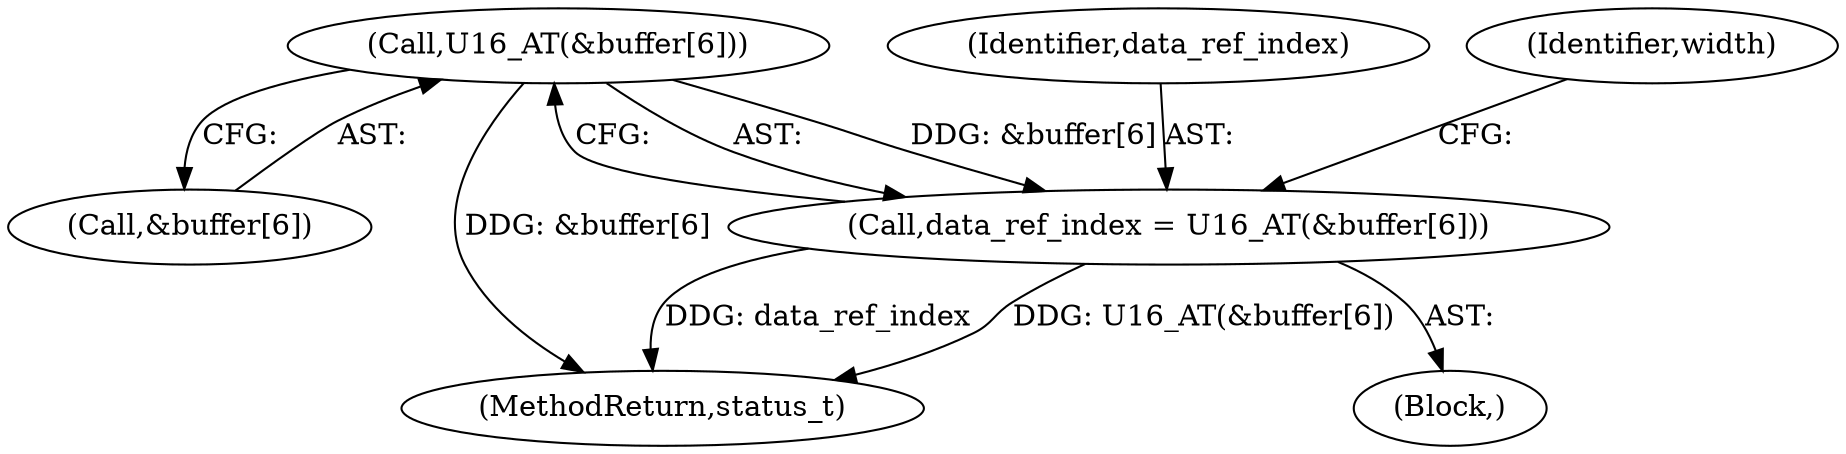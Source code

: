 digraph "0_Android_463a6f807e187828442949d1924e143cf07778c6@array" {
"1001657" [label="(Call,U16_AT(&buffer[6]))"];
"1001655" [label="(Call,data_ref_index = U16_AT(&buffer[6]))"];
"1001625" [label="(Block,)"];
"1001658" [label="(Call,&buffer[6])"];
"1001657" [label="(Call,U16_AT(&buffer[6]))"];
"1001656" [label="(Identifier,data_ref_index)"];
"1001664" [label="(Identifier,width)"];
"1002918" [label="(MethodReturn,status_t)"];
"1001655" [label="(Call,data_ref_index = U16_AT(&buffer[6]))"];
"1001657" -> "1001655"  [label="AST: "];
"1001657" -> "1001658"  [label="CFG: "];
"1001658" -> "1001657"  [label="AST: "];
"1001655" -> "1001657"  [label="CFG: "];
"1001657" -> "1002918"  [label="DDG: &buffer[6]"];
"1001657" -> "1001655"  [label="DDG: &buffer[6]"];
"1001655" -> "1001625"  [label="AST: "];
"1001656" -> "1001655"  [label="AST: "];
"1001664" -> "1001655"  [label="CFG: "];
"1001655" -> "1002918"  [label="DDG: data_ref_index"];
"1001655" -> "1002918"  [label="DDG: U16_AT(&buffer[6])"];
}
